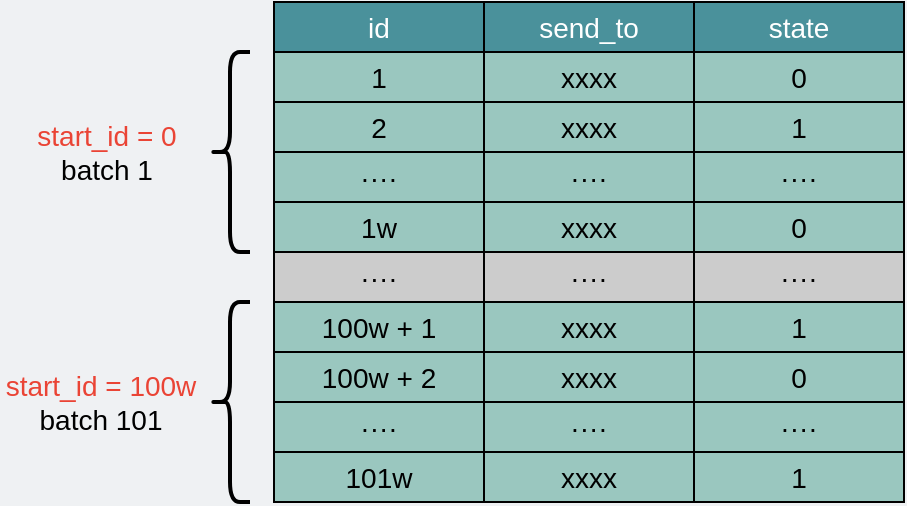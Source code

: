 <mxfile version="19.0.0" type="github"><diagram id="3228e29e-7158-1315-38df-8450db1d8a1d" name="Page-1"><mxGraphModel dx="639" dy="-560" grid="0" gridSize="10" guides="1" tooltips="1" connect="1" arrows="1" fold="1" page="1" pageScale="1" pageWidth="500" pageHeight="300" background="#EFF1F3" math="0" shadow="0"><root><mxCell id="0"/><mxCell id="1" parent="0"/><mxCell id="Wp8-4_sJjOrjRNukB6Yj-1" value="send_to" style="rounded=0;whiteSpace=wrap;html=1;fillColor=#4A919B;gradientColor=none;fontSize=14;fontColor=#FFFFFF;" parent="1" vertex="1"><mxGeometry x="246" y="925" width="105" height="25" as="geometry"/></mxCell><mxCell id="Wp8-4_sJjOrjRNukB6Yj-2" value="state" style="rounded=0;whiteSpace=wrap;html=1;fillColor=#4A919B;gradientColor=none;fontSize=14;fontColor=#FFFFFF;" parent="1" vertex="1"><mxGeometry x="351" y="925" width="105" height="25" as="geometry"/></mxCell><mxCell id="Wp8-4_sJjOrjRNukB6Yj-3" value="id" style="rounded=0;whiteSpace=wrap;html=1;fillColor=#4A919B;gradientColor=none;fontSize=14;fontColor=#FFFFFF;" parent="1" vertex="1"><mxGeometry x="141" y="925" width="105" height="25" as="geometry"/></mxCell><mxCell id="Wp8-4_sJjOrjRNukB6Yj-4" value="xxxx" style="rounded=0;whiteSpace=wrap;html=1;fillColor=#9AC7BF;gradientColor=none;fontSize=14;fontColor=#000000;" parent="1" vertex="1"><mxGeometry x="246" y="950" width="105" height="25" as="geometry"/></mxCell><mxCell id="Wp8-4_sJjOrjRNukB6Yj-5" value="0" style="rounded=0;whiteSpace=wrap;html=1;fillColor=#9AC7BF;gradientColor=none;fontSize=14;fontColor=#000000;" parent="1" vertex="1"><mxGeometry x="351" y="950" width="105" height="25" as="geometry"/></mxCell><mxCell id="Wp8-4_sJjOrjRNukB6Yj-6" value="1" style="rounded=0;whiteSpace=wrap;html=1;fillColor=#9AC7BF;gradientColor=none;fontSize=14;fontColor=#000000;" parent="1" vertex="1"><mxGeometry x="141" y="950" width="105" height="25" as="geometry"/></mxCell><mxCell id="Wp8-4_sJjOrjRNukB6Yj-7" value="xxxx" style="rounded=0;whiteSpace=wrap;html=1;fillColor=#9AC7BF;gradientColor=none;fontSize=14;fontColor=#000000;" parent="1" vertex="1"><mxGeometry x="246" y="975" width="105" height="25" as="geometry"/></mxCell><mxCell id="Wp8-4_sJjOrjRNukB6Yj-8" value="1" style="rounded=0;whiteSpace=wrap;html=1;fillColor=#9AC7BF;gradientColor=none;fontSize=14;fontColor=#000000;" parent="1" vertex="1"><mxGeometry x="351" y="975" width="105" height="25" as="geometry"/></mxCell><mxCell id="Wp8-4_sJjOrjRNukB6Yj-9" value="2" style="rounded=0;whiteSpace=wrap;html=1;fillColor=#9AC7BF;gradientColor=none;fontSize=14;fontColor=#000000;" parent="1" vertex="1"><mxGeometry x="141" y="975" width="105" height="25" as="geometry"/></mxCell><mxCell id="Wp8-4_sJjOrjRNukB6Yj-10" value="····" style="rounded=0;whiteSpace=wrap;html=1;fillColor=#9AC7BF;gradientColor=none;fontSize=14;fontColor=#000000;" parent="1" vertex="1"><mxGeometry x="246" y="1000" width="105" height="25" as="geometry"/></mxCell><mxCell id="Wp8-4_sJjOrjRNukB6Yj-11" value="····" style="rounded=0;whiteSpace=wrap;html=1;fillColor=#9AC7BF;gradientColor=none;fontSize=14;fontColor=#000000;" parent="1" vertex="1"><mxGeometry x="351" y="1000" width="105" height="25" as="geometry"/></mxCell><mxCell id="Wp8-4_sJjOrjRNukB6Yj-12" value="····" style="rounded=0;whiteSpace=wrap;html=1;fillColor=#9AC7BF;gradientColor=none;fontSize=14;fontColor=#000000;" parent="1" vertex="1"><mxGeometry x="141" y="1000" width="105" height="25" as="geometry"/></mxCell><mxCell id="Wp8-4_sJjOrjRNukB6Yj-13" value="xxxx" style="rounded=0;whiteSpace=wrap;html=1;fillColor=#9AC7BF;gradientColor=none;fontSize=14;fontColor=#000000;" parent="1" vertex="1"><mxGeometry x="246" y="1025" width="105" height="25" as="geometry"/></mxCell><mxCell id="Wp8-4_sJjOrjRNukB6Yj-14" value="0" style="rounded=0;whiteSpace=wrap;html=1;fillColor=#9AC7BF;gradientColor=none;fontSize=14;fontColor=#000000;" parent="1" vertex="1"><mxGeometry x="351" y="1025" width="105" height="25" as="geometry"/></mxCell><mxCell id="Wp8-4_sJjOrjRNukB6Yj-15" value="1w" style="rounded=0;whiteSpace=wrap;html=1;fillColor=#9AC7BF;gradientColor=none;fontSize=14;fontColor=#000000;" parent="1" vertex="1"><mxGeometry x="141" y="1025" width="105" height="25" as="geometry"/></mxCell><mxCell id="Wp8-4_sJjOrjRNukB6Yj-16" value="····" style="rounded=0;whiteSpace=wrap;html=1;fillColor=#CCCCCC;gradientColor=none;fontSize=14;fontColor=#000000;" parent="1" vertex="1"><mxGeometry x="246" y="1050" width="105" height="25" as="geometry"/></mxCell><mxCell id="Wp8-4_sJjOrjRNukB6Yj-17" value="····" style="rounded=0;whiteSpace=wrap;html=1;fillColor=#CCCCCC;gradientColor=none;fontSize=14;fontColor=#000000;" parent="1" vertex="1"><mxGeometry x="351" y="1050" width="105" height="25" as="geometry"/></mxCell><mxCell id="Wp8-4_sJjOrjRNukB6Yj-18" value="····" style="rounded=0;whiteSpace=wrap;html=1;fillColor=#CCCCCC;gradientColor=none;fontSize=14;fontColor=#000000;" parent="1" vertex="1"><mxGeometry x="141" y="1050" width="105" height="25" as="geometry"/></mxCell><mxCell id="Wp8-4_sJjOrjRNukB6Yj-19" value="xxxx" style="rounded=0;whiteSpace=wrap;html=1;fillColor=#9AC7BF;gradientColor=none;fontSize=14;fontColor=#000000;" parent="1" vertex="1"><mxGeometry x="246" y="1075" width="105" height="25" as="geometry"/></mxCell><mxCell id="Wp8-4_sJjOrjRNukB6Yj-20" value="1" style="rounded=0;whiteSpace=wrap;html=1;fillColor=#9AC7BF;gradientColor=none;fontSize=14;fontColor=#000000;" parent="1" vertex="1"><mxGeometry x="351" y="1075" width="105" height="25" as="geometry"/></mxCell><mxCell id="Wp8-4_sJjOrjRNukB6Yj-21" value="100w + 1" style="rounded=0;whiteSpace=wrap;html=1;fillColor=#9AC7BF;gradientColor=none;fontSize=14;fontColor=#000000;" parent="1" vertex="1"><mxGeometry x="141" y="1075" width="105" height="25" as="geometry"/></mxCell><mxCell id="Wp8-4_sJjOrjRNukB6Yj-22" value="xxxx" style="rounded=0;whiteSpace=wrap;html=1;fillColor=#9AC7BF;gradientColor=none;fontSize=14;fontColor=#000000;" parent="1" vertex="1"><mxGeometry x="246" y="1100" width="105" height="25" as="geometry"/></mxCell><mxCell id="Wp8-4_sJjOrjRNukB6Yj-23" value="0" style="rounded=0;whiteSpace=wrap;html=1;fillColor=#9AC7BF;gradientColor=none;fontSize=14;fontColor=#000000;" parent="1" vertex="1"><mxGeometry x="351" y="1100" width="105" height="25" as="geometry"/></mxCell><mxCell id="Wp8-4_sJjOrjRNukB6Yj-24" value="100w + 2" style="rounded=0;whiteSpace=wrap;html=1;fillColor=#9AC7BF;gradientColor=none;fontSize=14;fontColor=#000000;" parent="1" vertex="1"><mxGeometry x="141" y="1100" width="105" height="25" as="geometry"/></mxCell><mxCell id="Wp8-4_sJjOrjRNukB6Yj-25" value="····" style="rounded=0;whiteSpace=wrap;html=1;fillColor=#9AC7BF;gradientColor=none;fontSize=14;fontColor=#000000;" parent="1" vertex="1"><mxGeometry x="246" y="1125" width="105" height="25" as="geometry"/></mxCell><mxCell id="Wp8-4_sJjOrjRNukB6Yj-26" value="····" style="rounded=0;whiteSpace=wrap;html=1;fillColor=#9AC7BF;gradientColor=none;fontSize=14;fontColor=#000000;" parent="1" vertex="1"><mxGeometry x="351" y="1125" width="105" height="25" as="geometry"/></mxCell><mxCell id="Wp8-4_sJjOrjRNukB6Yj-27" value="····" style="rounded=0;whiteSpace=wrap;html=1;fillColor=#9AC7BF;gradientColor=none;fontSize=14;fontColor=#000000;" parent="1" vertex="1"><mxGeometry x="141" y="1125" width="105" height="25" as="geometry"/></mxCell><mxCell id="Wp8-4_sJjOrjRNukB6Yj-28" value="xxxx" style="rounded=0;whiteSpace=wrap;html=1;fillColor=#9AC7BF;gradientColor=none;fontSize=14;fontColor=#000000;" parent="1" vertex="1"><mxGeometry x="246" y="1150" width="105" height="25" as="geometry"/></mxCell><mxCell id="Wp8-4_sJjOrjRNukB6Yj-29" value="1" style="rounded=0;whiteSpace=wrap;html=1;fillColor=#9AC7BF;gradientColor=none;fontSize=14;fontColor=#000000;" parent="1" vertex="1"><mxGeometry x="351" y="1150" width="105" height="25" as="geometry"/></mxCell><mxCell id="Wp8-4_sJjOrjRNukB6Yj-30" value="101w" style="rounded=0;whiteSpace=wrap;html=1;fillColor=#9AC7BF;gradientColor=none;fontSize=14;fontColor=#000000;" parent="1" vertex="1"><mxGeometry x="141" y="1150" width="105" height="25" as="geometry"/></mxCell><mxCell id="Wp8-4_sJjOrjRNukB6Yj-31" value="" style="shape=curlyBracket;whiteSpace=wrap;html=1;rounded=1;fontSize=14;fontColor=#000000;fillColor=#CCCCCC;strokeWidth=2;" parent="1" vertex="1"><mxGeometry x="109" y="950" width="20" height="100" as="geometry"/></mxCell><mxCell id="Wp8-4_sJjOrjRNukB6Yj-32" value="&lt;font color=&quot;#ea4435&quot;&gt;start_id = 0&lt;/font&gt;&lt;br&gt;batch 1" style="text;html=1;strokeColor=none;fillColor=none;align=center;verticalAlign=middle;whiteSpace=wrap;rounded=0;fontSize=14;fontColor=#000000;" parent="1" vertex="1"><mxGeometry x="16" y="985" width="83" height="30" as="geometry"/></mxCell><mxCell id="Wp8-4_sJjOrjRNukB6Yj-33" value="" style="shape=curlyBracket;whiteSpace=wrap;html=1;rounded=1;fontSize=14;fontColor=#000000;fillColor=#CCCCCC;strokeWidth=2;" parent="1" vertex="1"><mxGeometry x="109" y="1075" width="20" height="100" as="geometry"/></mxCell><mxCell id="gs7nYuJbROrhf63BGhQ_-4" value="&lt;font color=&quot;#ea4435&quot;&gt;start_id = 100w&lt;/font&gt;&lt;br&gt;batch 101" style="text;html=1;strokeColor=none;fillColor=none;align=center;verticalAlign=middle;whiteSpace=wrap;rounded=0;fontSize=14;fontColor=#000000;" parent="1" vertex="1"><mxGeometry x="4" y="1108" width="101" height="34" as="geometry"/></mxCell></root></mxGraphModel></diagram></mxfile>